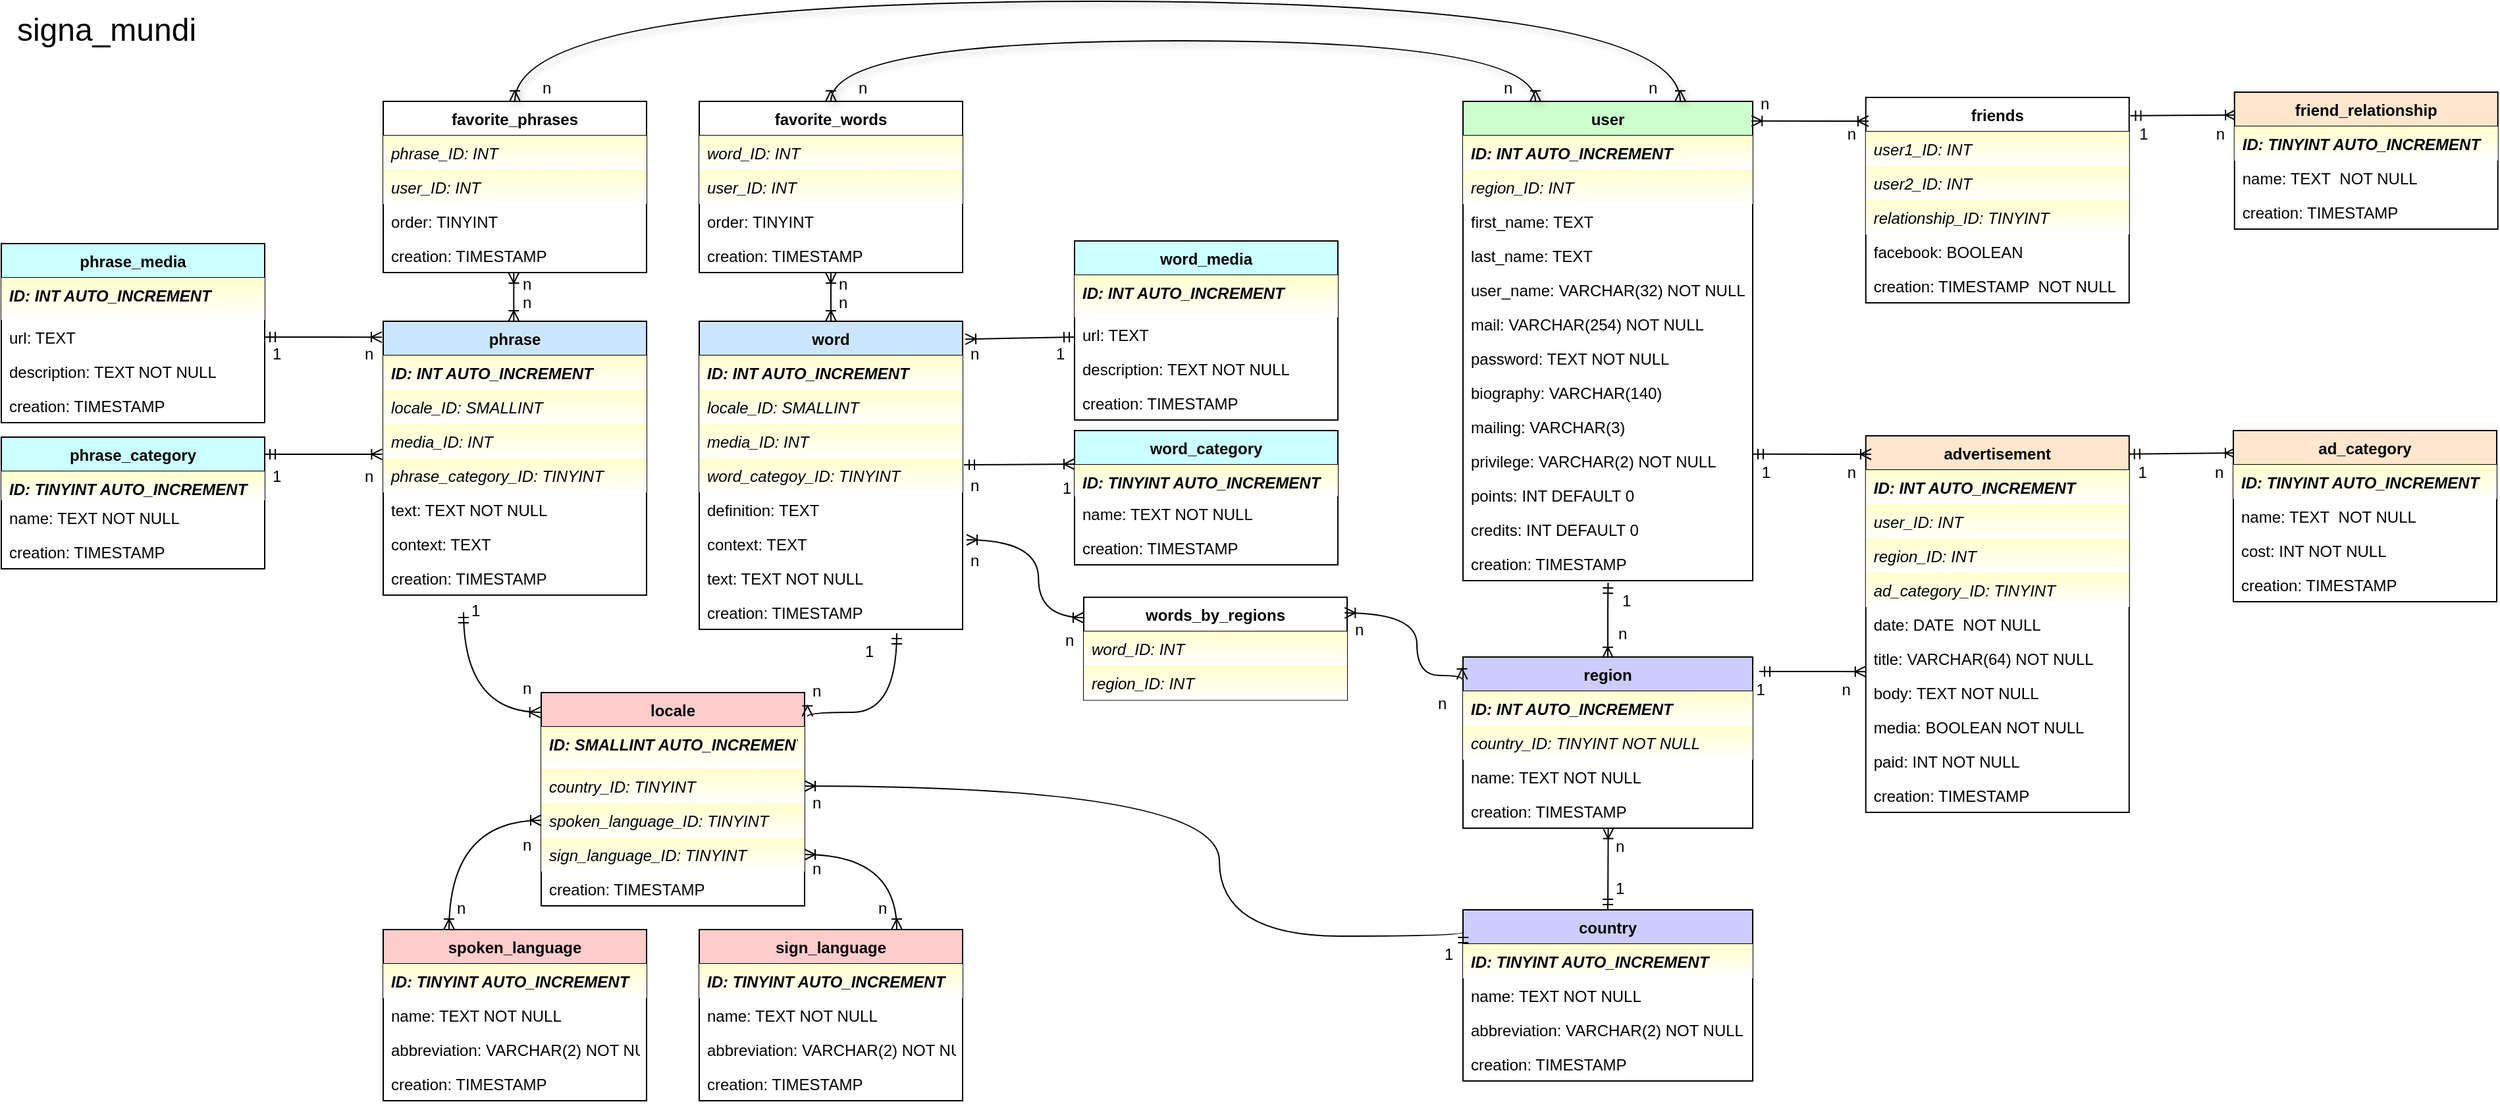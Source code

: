 <mxfile version="14.1.1" type="device"><diagram id="gXLKzGGJ4V8SC1f8VZ5D" name="Page-1"><mxGraphModel dx="2119" dy="438" grid="1" gridSize="10" guides="1" tooltips="1" connect="1" arrows="1" fold="1" page="1" pageScale="1" pageWidth="1169" pageHeight="827" math="0" shadow="0"><root><mxCell id="0"/><mxCell id="1" parent="0"/><mxCell id="mh-Mhiz4AeETiq0WDUNY-100" value="favorite_words" style="swimlane;fontStyle=1;childLayout=stackLayout;horizontal=1;startSize=26;fillColor=none;horizontalStack=0;resizeParent=1;resizeParentMax=0;resizeLast=0;collapsible=1;marginBottom=0;" parent="1" vertex="1"><mxGeometry x="315" y="76.0" width="200" height="130" as="geometry"/></mxCell><mxCell id="mh-Mhiz4AeETiq0WDUNY-101" value="word_ID: INT " style="text;align=left;verticalAlign=top;spacingLeft=4;spacingRight=4;overflow=hidden;rotatable=0;points=[[0,0.5],[1,0.5]];portConstraint=eastwest;fontStyle=2;labelBackgroundColor=none;fillColor=#FFFFCC;gradientColor=#FFFFFF;" parent="mh-Mhiz4AeETiq0WDUNY-100" vertex="1"><mxGeometry y="26" width="200" height="26" as="geometry"/></mxCell><mxCell id="mh-Mhiz4AeETiq0WDUNY-102" value="user_ID: INT " style="text;align=left;verticalAlign=top;spacingLeft=4;spacingRight=4;overflow=hidden;rotatable=0;points=[[0,0.5],[1,0.5]];portConstraint=eastwest;fontStyle=2;labelBackgroundColor=none;fillColor=#FFFFCC;gradientColor=#ffffff;" parent="mh-Mhiz4AeETiq0WDUNY-100" vertex="1"><mxGeometry y="52" width="200" height="26" as="geometry"/></mxCell><mxCell id="mh-Mhiz4AeETiq0WDUNY-127" value="order: TINYINT " style="text;align=left;verticalAlign=top;spacingLeft=4;spacingRight=4;overflow=hidden;rotatable=0;points=[[0,0.5],[1,0.5]];portConstraint=eastwest;fontStyle=0;labelBackgroundColor=none;gradientColor=#ffffff;" parent="mh-Mhiz4AeETiq0WDUNY-100" vertex="1"><mxGeometry y="78" width="200" height="26" as="geometry"/></mxCell><mxCell id="TPJ0JNBaguag3qKmbPPs-32" value="creation: TIMESTAMP " style="text;align=left;verticalAlign=top;spacingLeft=4;spacingRight=4;overflow=hidden;rotatable=0;points=[[0,0.5],[1,0.5]];portConstraint=eastwest;fontStyle=0;labelBackgroundColor=none;gradientColor=#ffffff;" vertex="1" parent="mh-Mhiz4AeETiq0WDUNY-100"><mxGeometry y="104" width="200" height="26" as="geometry"/></mxCell><mxCell id="Etp3vushSF3ou1atWJXE-1" value="word_category" style="swimlane;fontStyle=1;childLayout=stackLayout;horizontal=1;startSize=26;horizontalStack=0;resizeParent=1;resizeParentMax=0;resizeLast=0;collapsible=1;marginBottom=0;fillColor=#CCFFFF;" parent="1" vertex="1"><mxGeometry x="600" y="326" width="200" height="102" as="geometry"/></mxCell><mxCell id="Etp3vushSF3ou1atWJXE-2" value="ID: TINYINT AUTO_INCREMENT" style="text;align=left;verticalAlign=top;spacingLeft=4;spacingRight=4;overflow=hidden;rotatable=0;points=[[0,0.5],[1,0.5]];portConstraint=eastwest;fontStyle=3;labelBackgroundColor=none;fillColor=#FFFFCC;gradientColor=#FFFFFF;" parent="Etp3vushSF3ou1atWJXE-1" vertex="1"><mxGeometry y="26" width="200" height="24" as="geometry"/></mxCell><mxCell id="Etp3vushSF3ou1atWJXE-3" value="name: TEXT NOT NULL" style="text;strokeColor=none;fillColor=none;align=left;verticalAlign=top;spacingLeft=4;spacingRight=4;overflow=hidden;rotatable=0;points=[[0,0.5],[1,0.5]];portConstraint=eastwest;" parent="Etp3vushSF3ou1atWJXE-1" vertex="1"><mxGeometry y="50" width="200" height="26" as="geometry"/></mxCell><mxCell id="TPJ0JNBaguag3qKmbPPs-15" value="creation: TIMESTAMP " style="text;align=left;verticalAlign=top;spacingLeft=4;spacingRight=4;overflow=hidden;rotatable=0;points=[[0,0.5],[1,0.5]];portConstraint=eastwest;fontStyle=0;labelBackgroundColor=none;gradientColor=#ffffff;" vertex="1" parent="Etp3vushSF3ou1atWJXE-1"><mxGeometry y="76" width="200" height="26" as="geometry"/></mxCell><mxCell id="Etp3vushSF3ou1atWJXE-5" value="phrase_category" style="swimlane;fontStyle=1;childLayout=stackLayout;horizontal=1;startSize=26;horizontalStack=0;resizeParent=1;resizeParentMax=0;resizeLast=0;collapsible=1;marginBottom=0;fillColor=#CCFFFF;" parent="1" vertex="1"><mxGeometry x="-215" y="331" width="200" height="100" as="geometry"><mxRectangle x="600" y="80" width="120" height="26" as="alternateBounds"/></mxGeometry></mxCell><mxCell id="Etp3vushSF3ou1atWJXE-6" value="ID: TINYINT AUTO_INCREMENT" style="text;align=left;verticalAlign=top;spacingLeft=4;spacingRight=4;overflow=hidden;rotatable=0;points=[[0,0.5],[1,0.5]];portConstraint=eastwest;fontStyle=3;labelBackgroundColor=none;fillColor=#FFFFCC;gradientColor=#FFFFFF;" parent="Etp3vushSF3ou1atWJXE-5" vertex="1"><mxGeometry y="26" width="200" height="22" as="geometry"/></mxCell><mxCell id="Etp3vushSF3ou1atWJXE-7" value="name: TEXT NOT NULL" style="text;strokeColor=none;fillColor=none;align=left;verticalAlign=top;spacingLeft=4;spacingRight=4;overflow=hidden;rotatable=0;points=[[0,0.5],[1,0.5]];portConstraint=eastwest;fontStyle=0" parent="Etp3vushSF3ou1atWJXE-5" vertex="1"><mxGeometry y="48" width="200" height="26" as="geometry"/></mxCell><mxCell id="TPJ0JNBaguag3qKmbPPs-18" value="creation: TIMESTAMP " style="text;align=left;verticalAlign=top;spacingLeft=4;spacingRight=4;overflow=hidden;rotatable=0;points=[[0,0.5],[1,0.5]];portConstraint=eastwest;fontStyle=0;labelBackgroundColor=none;gradientColor=#ffffff;" vertex="1" parent="Etp3vushSF3ou1atWJXE-5"><mxGeometry y="74" width="200" height="26" as="geometry"/></mxCell><mxCell id="Etp3vushSF3ou1atWJXE-9" value="word" style="swimlane;fontStyle=1;childLayout=stackLayout;horizontal=1;startSize=26;horizontalStack=0;resizeParent=1;resizeParentMax=0;resizeLast=0;collapsible=1;marginBottom=0;fillColor=#CCE5FF;" parent="1" vertex="1"><mxGeometry x="315" y="243" width="200" height="234" as="geometry"/></mxCell><mxCell id="Etp3vushSF3ou1atWJXE-10" value="ID: INT AUTO_INCREMENT" style="text;align=left;verticalAlign=top;spacingLeft=4;spacingRight=4;overflow=hidden;rotatable=0;points=[[0,0.5],[1,0.5]];portConstraint=eastwest;fontStyle=3;labelBackgroundColor=none;fillColor=#FFFFCC;gradientColor=#FFFFFF;" parent="Etp3vushSF3ou1atWJXE-9" vertex="1"><mxGeometry y="26" width="200" height="26" as="geometry"/></mxCell><mxCell id="Etp3vushSF3ou1atWJXE-19" value="locale_ID: SMALLINT " style="text;align=left;verticalAlign=top;spacingLeft=4;spacingRight=4;overflow=hidden;rotatable=0;points=[[0,0.5],[1,0.5]];portConstraint=eastwest;fontStyle=2;labelBackgroundColor=none;fillColor=#FFFFCC;gradientColor=#ffffff;" parent="Etp3vushSF3ou1atWJXE-9" vertex="1"><mxGeometry y="52" width="200" height="26" as="geometry"/></mxCell><mxCell id="mh-Mhiz4AeETiq0WDUNY-70" value="media_ID: INT " style="text;align=left;verticalAlign=top;spacingLeft=4;spacingRight=4;overflow=hidden;rotatable=0;points=[[0,0.5],[1,0.5]];portConstraint=eastwest;fontStyle=2;labelBackgroundColor=none;fillColor=#FFFFCC;gradientColor=#ffffff;" parent="Etp3vushSF3ou1atWJXE-9" vertex="1"><mxGeometry y="78" width="200" height="26" as="geometry"/></mxCell><mxCell id="mh-Mhiz4AeETiq0WDUNY-20" value="word_categoy_ID: TINYINT " style="text;align=left;verticalAlign=top;spacingLeft=4;spacingRight=4;overflow=hidden;rotatable=0;points=[[0,0.5],[1,0.5]];portConstraint=eastwest;fontStyle=2;labelBackgroundColor=none;fillColor=#FFFFCC;gradientColor=#ffffff;" parent="Etp3vushSF3ou1atWJXE-9" vertex="1"><mxGeometry y="104" width="200" height="26" as="geometry"/></mxCell><mxCell id="Etp3vushSF3ou1atWJXE-17" value="definition: TEXT " style="text;strokeColor=none;fillColor=none;align=left;verticalAlign=top;spacingLeft=4;spacingRight=4;overflow=hidden;rotatable=0;points=[[0,0.5],[1,0.5]];portConstraint=eastwest;" parent="Etp3vushSF3ou1atWJXE-9" vertex="1"><mxGeometry y="130" width="200" height="26" as="geometry"/></mxCell><mxCell id="Etp3vushSF3ou1atWJXE-18" value="context: TEXT " style="text;strokeColor=none;fillColor=none;align=left;verticalAlign=top;spacingLeft=4;spacingRight=4;overflow=hidden;rotatable=0;points=[[0,0.5],[1,0.5]];portConstraint=eastwest;" parent="Etp3vushSF3ou1atWJXE-9" vertex="1"><mxGeometry y="156" width="200" height="26" as="geometry"/></mxCell><mxCell id="Etp3vushSF3ou1atWJXE-11" value="text: TEXT NOT NULL" style="text;strokeColor=none;fillColor=none;align=left;verticalAlign=top;spacingLeft=4;spacingRight=4;overflow=hidden;rotatable=0;points=[[0,0.5],[1,0.5]];portConstraint=eastwest;gradientColor=#FFFFFF;" parent="Etp3vushSF3ou1atWJXE-9" vertex="1"><mxGeometry y="182" width="200" height="26" as="geometry"/></mxCell><mxCell id="TPJ0JNBaguag3qKmbPPs-22" value="creation: TIMESTAMP " style="text;align=left;verticalAlign=top;spacingLeft=4;spacingRight=4;overflow=hidden;rotatable=0;points=[[0,0.5],[1,0.5]];portConstraint=eastwest;fontStyle=0;labelBackgroundColor=none;gradientColor=#ffffff;" vertex="1" parent="Etp3vushSF3ou1atWJXE-9"><mxGeometry y="208" width="200" height="26" as="geometry"/></mxCell><mxCell id="Etp3vushSF3ou1atWJXE-20" value="phrase" style="swimlane;fontStyle=1;childLayout=stackLayout;horizontal=1;startSize=26;horizontalStack=0;resizeParent=1;resizeParentMax=0;resizeLast=0;collapsible=1;marginBottom=0;fillColor=#CCE5FF;" parent="1" vertex="1"><mxGeometry x="75" y="243" width="200" height="208" as="geometry"/></mxCell><mxCell id="Etp3vushSF3ou1atWJXE-21" value="ID: INT AUTO_INCREMENT" style="text;align=left;verticalAlign=top;spacingLeft=4;spacingRight=4;overflow=hidden;rotatable=0;points=[[0,0.5],[1,0.5]];portConstraint=eastwest;fontStyle=3;labelBackgroundColor=none;fillColor=#FFFFCC;gradientColor=#FFFFFF;" parent="Etp3vushSF3ou1atWJXE-20" vertex="1"><mxGeometry y="26" width="200" height="26" as="geometry"/></mxCell><mxCell id="mh-Mhiz4AeETiq0WDUNY-22" value="locale_ID: SMALLINT " style="text;align=left;verticalAlign=top;spacingLeft=4;spacingRight=4;overflow=hidden;rotatable=0;points=[[0,0.5],[1,0.5]];portConstraint=eastwest;fontStyle=2;labelBackgroundColor=none;fillColor=#FFFFCC;gradientColor=#ffffff;" parent="Etp3vushSF3ou1atWJXE-20" vertex="1"><mxGeometry y="52" width="200" height="26" as="geometry"/></mxCell><mxCell id="mh-Mhiz4AeETiq0WDUNY-71" value="media_ID: INT " style="text;align=left;verticalAlign=top;spacingLeft=4;spacingRight=4;overflow=hidden;rotatable=0;points=[[0,0.5],[1,0.5]];portConstraint=eastwest;fontStyle=2;labelBackgroundColor=none;fillColor=#FFFFCC;gradientColor=#ffffff;" parent="Etp3vushSF3ou1atWJXE-20" vertex="1"><mxGeometry y="78" width="200" height="26" as="geometry"/></mxCell><mxCell id="Etp3vushSF3ou1atWJXE-26" value="phrase_category_ID: TINYINT " style="text;align=left;verticalAlign=top;spacingLeft=4;spacingRight=4;overflow=hidden;rotatable=0;points=[[0,0.5],[1,0.5]];portConstraint=eastwest;fontStyle=2;labelBackgroundColor=none;fillColor=#FFFFCC;gradientColor=#FFFFFF;" parent="Etp3vushSF3ou1atWJXE-20" vertex="1"><mxGeometry y="104" width="200" height="26" as="geometry"/></mxCell><mxCell id="Etp3vushSF3ou1atWJXE-22" value="text: TEXT NOT NULL" style="text;strokeColor=none;fillColor=none;align=left;verticalAlign=top;spacingLeft=4;spacingRight=4;overflow=hidden;rotatable=0;points=[[0,0.5],[1,0.5]];portConstraint=eastwest;" parent="Etp3vushSF3ou1atWJXE-20" vertex="1"><mxGeometry y="130" width="200" height="26" as="geometry"/></mxCell><mxCell id="Etp3vushSF3ou1atWJXE-25" value="context: TEXT " style="text;strokeColor=none;fillColor=none;align=left;verticalAlign=top;spacingLeft=4;spacingRight=4;overflow=hidden;rotatable=0;points=[[0,0.5],[1,0.5]];portConstraint=eastwest;" parent="Etp3vushSF3ou1atWJXE-20" vertex="1"><mxGeometry y="156" width="200" height="26" as="geometry"/></mxCell><mxCell id="TPJ0JNBaguag3qKmbPPs-19" value="creation: TIMESTAMP " style="text;align=left;verticalAlign=top;spacingLeft=4;spacingRight=4;overflow=hidden;rotatable=0;points=[[0,0.5],[1,0.5]];portConstraint=eastwest;fontStyle=0;labelBackgroundColor=none;gradientColor=#ffffff;" vertex="1" parent="Etp3vushSF3ou1atWJXE-20"><mxGeometry y="182" width="200" height="26" as="geometry"/></mxCell><mxCell id="Etp3vushSF3ou1atWJXE-37" value="words_by_regions" style="swimlane;fontStyle=1;childLayout=stackLayout;horizontal=1;startSize=26;fillColor=none;horizontalStack=0;resizeParent=1;resizeParentMax=0;resizeLast=0;collapsible=1;marginBottom=0;" parent="1" vertex="1"><mxGeometry x="607" y="452.66" width="200" height="78" as="geometry"/></mxCell><mxCell id="Etp3vushSF3ou1atWJXE-38" value="word_ID: INT " style="text;align=left;verticalAlign=top;spacingLeft=4;spacingRight=4;overflow=hidden;rotatable=0;points=[[0,0.5],[1,0.5]];portConstraint=eastwest;fontStyle=2;labelBackgroundColor=none;fillColor=#FFFFCC;gradientColor=#FFFFFF;" parent="Etp3vushSF3ou1atWJXE-37" vertex="1"><mxGeometry y="26" width="200" height="26" as="geometry"/></mxCell><mxCell id="Etp3vushSF3ou1atWJXE-39" value="region_ID: INT " style="text;align=left;verticalAlign=top;spacingLeft=4;spacingRight=4;overflow=hidden;rotatable=0;points=[[0,0.5],[1,0.5]];portConstraint=eastwest;fontStyle=2;labelBackgroundColor=none;fillColor=#FFFFCC;gradientColor=#ffffff;" parent="Etp3vushSF3ou1atWJXE-37" vertex="1"><mxGeometry y="52" width="200" height="26" as="geometry"/></mxCell><mxCell id="Etp3vushSF3ou1atWJXE-47" value="country" style="swimlane;fontStyle=1;childLayout=stackLayout;horizontal=1;startSize=26;horizontalStack=0;resizeParent=1;resizeParentMax=0;resizeLast=0;collapsible=1;marginBottom=0;fillColor=#CCCCFF;" parent="1" vertex="1"><mxGeometry x="895" y="690" width="220" height="130" as="geometry"/></mxCell><mxCell id="Etp3vushSF3ou1atWJXE-48" value="ID: TINYINT AUTO_INCREMENT" style="text;align=left;verticalAlign=top;spacingLeft=4;spacingRight=4;overflow=hidden;rotatable=0;points=[[0,0.5],[1,0.5]];portConstraint=eastwest;fontStyle=3;labelBackgroundColor=none;fillColor=#FFFFCC;gradientColor=#FFFFFF;" parent="Etp3vushSF3ou1atWJXE-47" vertex="1"><mxGeometry y="26" width="220" height="26" as="geometry"/></mxCell><mxCell id="Etp3vushSF3ou1atWJXE-49" value="name: TEXT NOT NULL" style="text;strokeColor=none;fillColor=none;align=left;verticalAlign=top;spacingLeft=4;spacingRight=4;overflow=hidden;rotatable=0;points=[[0,0.5],[1,0.5]];portConstraint=eastwest;" parent="Etp3vushSF3ou1atWJXE-47" vertex="1"><mxGeometry y="52" width="220" height="26" as="geometry"/></mxCell><mxCell id="Etp3vushSF3ou1atWJXE-50" value="abbreviation: VARCHAR(2) NOT NULL" style="text;strokeColor=none;fillColor=none;align=left;verticalAlign=top;spacingLeft=4;spacingRight=4;overflow=hidden;rotatable=0;points=[[0,0.5],[1,0.5]];portConstraint=eastwest;" parent="Etp3vushSF3ou1atWJXE-47" vertex="1"><mxGeometry y="78" width="220" height="26" as="geometry"/></mxCell><mxCell id="TPJ0JNBaguag3qKmbPPs-10" value="creation: TIMESTAMP" style="text;strokeColor=none;fillColor=none;align=left;verticalAlign=top;spacingLeft=4;spacingRight=4;overflow=hidden;rotatable=0;points=[[0,0.5],[1,0.5]];portConstraint=eastwest;" vertex="1" parent="Etp3vushSF3ou1atWJXE-47"><mxGeometry y="104" width="220" height="26" as="geometry"/></mxCell><mxCell id="Etp3vushSF3ou1atWJXE-51" value="region" style="swimlane;fontStyle=1;childLayout=stackLayout;horizontal=1;startSize=26;horizontalStack=0;resizeParent=1;resizeParentMax=0;resizeLast=0;collapsible=1;marginBottom=0;fillColor=#CCCCFF;" parent="1" vertex="1"><mxGeometry x="895" y="498" width="220" height="130" as="geometry"/></mxCell><mxCell id="Etp3vushSF3ou1atWJXE-52" value="ID: INT AUTO_INCREMENT" style="text;align=left;verticalAlign=top;spacingLeft=4;spacingRight=4;overflow=hidden;rotatable=0;points=[[0,0.5],[1,0.5]];portConstraint=eastwest;fontStyle=3;labelBackgroundColor=none;fillColor=#FFFFCC;gradientColor=#FFFFFF;" parent="Etp3vushSF3ou1atWJXE-51" vertex="1"><mxGeometry y="26" width="220" height="26" as="geometry"/></mxCell><mxCell id="Etp3vushSF3ou1atWJXE-54" value="country_ID: TINYINT NOT NULL" style="text;align=left;verticalAlign=top;spacingLeft=4;spacingRight=4;overflow=hidden;rotatable=0;points=[[0,0.5],[1,0.5]];portConstraint=eastwest;gradientColor=#ffffff;fillColor=#FFFFCC;fontStyle=2" parent="Etp3vushSF3ou1atWJXE-51" vertex="1"><mxGeometry y="52" width="220" height="26" as="geometry"/></mxCell><mxCell id="Etp3vushSF3ou1atWJXE-53" value="name: TEXT NOT NULL" style="text;strokeColor=none;fillColor=none;align=left;verticalAlign=top;spacingLeft=4;spacingRight=4;overflow=hidden;rotatable=0;points=[[0,0.5],[1,0.5]];portConstraint=eastwest;" parent="Etp3vushSF3ou1atWJXE-51" vertex="1"><mxGeometry y="78" width="220" height="26" as="geometry"/></mxCell><mxCell id="TPJ0JNBaguag3qKmbPPs-26" value="creation: TIMESTAMP " style="text;align=left;verticalAlign=top;spacingLeft=4;spacingRight=4;overflow=hidden;rotatable=0;points=[[0,0.5],[1,0.5]];portConstraint=eastwest;fontStyle=0;labelBackgroundColor=none;gradientColor=#ffffff;" vertex="1" parent="Etp3vushSF3ou1atWJXE-51"><mxGeometry y="104" width="220" height="26" as="geometry"/></mxCell><mxCell id="Etp3vushSF3ou1atWJXE-55" value="locale" style="swimlane;fontStyle=1;childLayout=stackLayout;horizontal=1;startSize=26;horizontalStack=0;resizeParent=1;resizeParentMax=0;resizeLast=0;collapsible=1;marginBottom=0;fillColor=#FFCCCC;" parent="1" vertex="1"><mxGeometry x="195" y="525" width="200" height="162" as="geometry"/></mxCell><mxCell id="Etp3vushSF3ou1atWJXE-56" value="ID: SMALLINT AUTO_INCREMENT" style="text;align=left;verticalAlign=top;spacingLeft=4;spacingRight=4;overflow=hidden;rotatable=0;points=[[0,0.5],[1,0.5]];portConstraint=eastwest;fontStyle=3;labelBackgroundColor=none;fillColor=#FFFFCC;gradientColor=#FFFFFF;" parent="Etp3vushSF3ou1atWJXE-55" vertex="1"><mxGeometry y="26" width="200" height="32" as="geometry"/></mxCell><mxCell id="mh-Mhiz4AeETiq0WDUNY-78" value="country_ID: TINYINT" style="text;align=left;verticalAlign=top;spacingLeft=4;spacingRight=4;overflow=hidden;rotatable=0;points=[[0,0.5],[1,0.5]];portConstraint=eastwest;fontStyle=2;labelBackgroundColor=none;fillColor=#FFFFCC;gradientColor=#FFFFFF;" parent="Etp3vushSF3ou1atWJXE-55" vertex="1"><mxGeometry y="58" width="200" height="26" as="geometry"/></mxCell><mxCell id="mh-Mhiz4AeETiq0WDUNY-9" value="spoken_language_ID: TINYINT" style="text;align=left;verticalAlign=top;spacingLeft=4;spacingRight=4;overflow=hidden;rotatable=0;points=[[0,0.5],[1,0.5]];portConstraint=eastwest;fontStyle=2;labelBackgroundColor=none;fillColor=#FFFFCC;gradientColor=#FFFFFF;" parent="Etp3vushSF3ou1atWJXE-55" vertex="1"><mxGeometry y="84" width="200" height="26" as="geometry"/></mxCell><mxCell id="mh-Mhiz4AeETiq0WDUNY-10" value="sign_language_ID: TINYINT" style="text;align=left;verticalAlign=top;spacingLeft=4;spacingRight=4;overflow=hidden;rotatable=0;points=[[0,0.5],[1,0.5]];portConstraint=eastwest;fontStyle=2;labelBackgroundColor=none;fillColor=#FFFFCC;gradientColor=#FFFFFF;" parent="Etp3vushSF3ou1atWJXE-55" vertex="1"><mxGeometry y="110" width="200" height="26" as="geometry"/></mxCell><mxCell id="TPJ0JNBaguag3qKmbPPs-25" value="creation: TIMESTAMP " style="text;align=left;verticalAlign=top;spacingLeft=4;spacingRight=4;overflow=hidden;rotatable=0;points=[[0,0.5],[1,0.5]];portConstraint=eastwest;fontStyle=0;labelBackgroundColor=none;gradientColor=#ffffff;" vertex="1" parent="Etp3vushSF3ou1atWJXE-55"><mxGeometry y="136" width="200" height="26" as="geometry"/></mxCell><mxCell id="Etp3vushSF3ou1atWJXE-59" value="sign_language" style="swimlane;fontStyle=1;childLayout=stackLayout;horizontal=1;startSize=26;horizontalStack=0;resizeParent=1;resizeParentMax=0;resizeLast=0;collapsible=1;marginBottom=0;fillColor=#FFCCCC;" parent="1" vertex="1"><mxGeometry x="315" y="705" width="200" height="130" as="geometry"/></mxCell><mxCell id="Etp3vushSF3ou1atWJXE-60" value="ID: TINYINT AUTO_INCREMENT" style="text;align=left;verticalAlign=top;spacingLeft=4;spacingRight=4;overflow=hidden;rotatable=0;points=[[0,0.5],[1,0.5]];portConstraint=eastwest;fontStyle=3;labelBackgroundColor=none;fillColor=#FFFFCC;gradientColor=#FFFFFF;" parent="Etp3vushSF3ou1atWJXE-59" vertex="1"><mxGeometry y="26" width="200" height="26" as="geometry"/></mxCell><mxCell id="Etp3vushSF3ou1atWJXE-61" value="name: TEXT NOT NULL" style="text;strokeColor=none;fillColor=none;align=left;verticalAlign=top;spacingLeft=4;spacingRight=4;overflow=hidden;rotatable=0;points=[[0,0.5],[1,0.5]];portConstraint=eastwest;" parent="Etp3vushSF3ou1atWJXE-59" vertex="1"><mxGeometry y="52" width="200" height="26" as="geometry"/></mxCell><mxCell id="Etp3vushSF3ou1atWJXE-62" value="abbreviation: VARCHAR(2) NOT NULL" style="text;strokeColor=none;fillColor=none;align=left;verticalAlign=top;spacingLeft=4;spacingRight=4;overflow=hidden;rotatable=0;points=[[0,0.5],[1,0.5]];portConstraint=eastwest;" parent="Etp3vushSF3ou1atWJXE-59" vertex="1"><mxGeometry y="78" width="200" height="26" as="geometry"/></mxCell><mxCell id="TPJ0JNBaguag3qKmbPPs-24" value="creation: TIMESTAMP " style="text;align=left;verticalAlign=top;spacingLeft=4;spacingRight=4;overflow=hidden;rotatable=0;points=[[0,0.5],[1,0.5]];portConstraint=eastwest;fontStyle=0;labelBackgroundColor=none;gradientColor=#ffffff;" vertex="1" parent="Etp3vushSF3ou1atWJXE-59"><mxGeometry y="104" width="200" height="26" as="geometry"/></mxCell><mxCell id="Etp3vushSF3ou1atWJXE-71" value="1" style="text;strokeColor=none;fillColor=none;spacingLeft=4;spacingRight=4;overflow=hidden;rotatable=0;points=[[0,0.5],[1,0.5]];portConstraint=eastwest;fontSize=12;labelBackgroundColor=none;" parent="1" vertex="1"><mxGeometry x="585" y="356" width="20" height="30" as="geometry"/></mxCell><mxCell id="Etp3vushSF3ou1atWJXE-72" value="n" style="text;strokeColor=none;fillColor=none;spacingLeft=4;spacingRight=4;overflow=hidden;rotatable=0;points=[[0,0.5],[1,0.5]];portConstraint=eastwest;fontSize=12;labelBackgroundColor=none;" parent="1" vertex="1"><mxGeometry x="515" y="354" width="20" height="28" as="geometry"/></mxCell><mxCell id="Etp3vushSF3ou1atWJXE-73" value="" style="fontSize=12;html=1;endArrow=ERoneToMany;startArrow=ERmandOne;entryX=-0.004;entryY=0.066;entryDx=0;entryDy=0;entryPerimeter=0;" parent="1" edge="1"><mxGeometry x="-791" y="297" width="100" height="100" as="geometry"><mxPoint x="-15" y="344" as="sourcePoint"/><mxPoint x="74.2" y="344.012" as="targetPoint"/></mxGeometry></mxCell><mxCell id="Etp3vushSF3ou1atWJXE-74" value="1" style="text;strokeColor=none;fillColor=none;spacingLeft=4;spacingRight=4;overflow=hidden;rotatable=0;points=[[0,0.5],[1,0.5]];portConstraint=eastwest;fontSize=12;labelBackgroundColor=none;" parent="1" vertex="1"><mxGeometry x="-15" y="347" width="20" height="28" as="geometry"/></mxCell><mxCell id="Etp3vushSF3ou1atWJXE-75" value="n" style="text;strokeColor=none;fillColor=none;spacingLeft=4;spacingRight=4;overflow=hidden;rotatable=0;points=[[0,0.5],[1,0.5]];portConstraint=eastwest;fontSize=12;labelBackgroundColor=none;" parent="1" vertex="1"><mxGeometry x="55" y="347" width="20" height="30" as="geometry"/></mxCell><mxCell id="Etp3vushSF3ou1atWJXE-76" value="" style="fontSize=12;html=1;endArrow=ERoneToMany;startArrow=ERmandOne;exitX=0.5;exitY=0;exitDx=0;exitDy=0;entryX=0.015;entryY=-0.005;entryDx=0;entryDy=0;entryPerimeter=0;" parent="1" source="Etp3vushSF3ou1atWJXE-47" target="Etp3vushSF3ou1atWJXE-78" edge="1"><mxGeometry x="619" y="-37" width="100" height="100" as="geometry"><mxPoint x="1125" y="599" as="sourcePoint"/><mxPoint x="1065" y="643" as="targetPoint"/></mxGeometry></mxCell><mxCell id="Etp3vushSF3ou1atWJXE-77" value="1" style="text;strokeColor=none;fillColor=none;spacingLeft=4;spacingRight=4;overflow=hidden;rotatable=0;points=[[0,0.5],[1,0.5]];portConstraint=eastwest;fontSize=12;labelBackgroundColor=none;" parent="1" vertex="1"><mxGeometry x="1005" y="660" width="20" height="30" as="geometry"/></mxCell><mxCell id="Etp3vushSF3ou1atWJXE-78" value="n" style="text;strokeColor=none;fillColor=none;spacingLeft=4;spacingRight=4;overflow=hidden;rotatable=0;points=[[0,0.5],[1,0.5]];portConstraint=eastwest;fontSize=12;labelBackgroundColor=none;" parent="1" vertex="1"><mxGeometry x="1005.0" y="628" width="20" height="28" as="geometry"/></mxCell><mxCell id="Etp3vushSF3ou1atWJXE-110" value="signa_mundi" style="text;strokeColor=none;spacingLeft=4;spacingRight=4;overflow=hidden;rotatable=0;points=[[0,0.5],[1,0.5]];portConstraint=eastwest;fontSize=24;labelBackgroundColor=none;align=center;verticalAlign=top;" parent="1" vertex="1"><mxGeometry x="-215" width="160" height="40" as="geometry"/></mxCell><mxCell id="Etp3vushSF3ou1atWJXE-113" value="user" style="swimlane;fontStyle=1;childLayout=stackLayout;horizontal=1;startSize=26;horizontalStack=0;resizeParent=1;resizeParentMax=0;resizeLast=0;collapsible=1;marginBottom=0;fillColor=#CCFFCC;" parent="1" vertex="1"><mxGeometry x="895" y="76.0" width="220" height="364" as="geometry"/></mxCell><mxCell id="Etp3vushSF3ou1atWJXE-114" value="ID: INT AUTO_INCREMENT" style="text;align=left;verticalAlign=top;spacingLeft=4;spacingRight=4;overflow=hidden;rotatable=0;points=[[0,0.5],[1,0.5]];portConstraint=eastwest;fontStyle=3;labelBackgroundColor=none;fillColor=#FFFFCC;gradientColor=#FFFFFF;" parent="Etp3vushSF3ou1atWJXE-113" vertex="1"><mxGeometry y="26" width="220" height="26" as="geometry"/></mxCell><mxCell id="Etp3vushSF3ou1atWJXE-115" value="region_ID: INT " style="text;align=left;verticalAlign=top;spacingLeft=4;spacingRight=4;overflow=hidden;rotatable=0;points=[[0,0.5],[1,0.5]];portConstraint=eastwest;fontStyle=2;labelBackgroundColor=none;fillColor=#FFFFCC;gradientColor=#ffffff;" parent="Etp3vushSF3ou1atWJXE-113" vertex="1"><mxGeometry y="52" width="220" height="26" as="geometry"/></mxCell><mxCell id="Etp3vushSF3ou1atWJXE-116" value="first_name: TEXT" style="text;strokeColor=none;fillColor=none;align=left;verticalAlign=top;spacingLeft=4;spacingRight=4;overflow=hidden;rotatable=0;points=[[0,0.5],[1,0.5]];portConstraint=eastwest;gradientColor=#FFFFFF;" parent="Etp3vushSF3ou1atWJXE-113" vertex="1"><mxGeometry y="78" width="220" height="26" as="geometry"/></mxCell><mxCell id="Etp3vushSF3ou1atWJXE-117" value="last_name: TEXT " style="text;strokeColor=none;fillColor=none;align=left;verticalAlign=top;spacingLeft=4;spacingRight=4;overflow=hidden;rotatable=0;points=[[0,0.5],[1,0.5]];portConstraint=eastwest;" parent="Etp3vushSF3ou1atWJXE-113" vertex="1"><mxGeometry y="104" width="220" height="26" as="geometry"/></mxCell><mxCell id="Etp3vushSF3ou1atWJXE-119" value="user_name: VARCHAR(32) NOT NULL " style="text;strokeColor=none;fillColor=none;align=left;verticalAlign=top;spacingLeft=4;spacingRight=4;overflow=hidden;rotatable=0;points=[[0,0.5],[1,0.5]];portConstraint=eastwest;" parent="Etp3vushSF3ou1atWJXE-113" vertex="1"><mxGeometry y="130" width="220" height="26" as="geometry"/></mxCell><mxCell id="Etp3vushSF3ou1atWJXE-118" value="mail: VARCHAR(254) NOT NULL" style="text;strokeColor=none;fillColor=none;align=left;verticalAlign=top;spacingLeft=4;spacingRight=4;overflow=hidden;rotatable=0;points=[[0,0.5],[1,0.5]];portConstraint=eastwest;" parent="Etp3vushSF3ou1atWJXE-113" vertex="1"><mxGeometry y="156" width="220" height="26" as="geometry"/></mxCell><mxCell id="Etp3vushSF3ou1atWJXE-125" value="password: TEXT NOT NULL" style="text;strokeColor=none;fillColor=none;align=left;verticalAlign=top;spacingLeft=4;spacingRight=4;overflow=hidden;rotatable=0;points=[[0,0.5],[1,0.5]];portConstraint=eastwest;" parent="Etp3vushSF3ou1atWJXE-113" vertex="1"><mxGeometry y="182" width="220" height="26" as="geometry"/></mxCell><mxCell id="Etp3vushSF3ou1atWJXE-126" value="biography: VARCHAR(140) " style="text;strokeColor=none;fillColor=none;align=left;verticalAlign=top;spacingLeft=4;spacingRight=4;overflow=hidden;rotatable=0;points=[[0,0.5],[1,0.5]];portConstraint=eastwest;" parent="Etp3vushSF3ou1atWJXE-113" vertex="1"><mxGeometry y="208" width="220" height="26" as="geometry"/></mxCell><mxCell id="mh-Mhiz4AeETiq0WDUNY-1" value="mailing: VARCHAR(3) " style="text;strokeColor=none;fillColor=none;align=left;verticalAlign=top;spacingLeft=4;spacingRight=4;overflow=hidden;rotatable=0;points=[[0,0.5],[1,0.5]];portConstraint=eastwest;" parent="Etp3vushSF3ou1atWJXE-113" vertex="1"><mxGeometry y="234" width="220" height="26" as="geometry"/></mxCell><mxCell id="mh-Mhiz4AeETiq0WDUNY-3" value="privilege: VARCHAR(2) NOT NULL " style="text;strokeColor=none;fillColor=none;align=left;verticalAlign=top;spacingLeft=4;spacingRight=4;overflow=hidden;rotatable=0;points=[[0,0.5],[1,0.5]];portConstraint=eastwest;" parent="Etp3vushSF3ou1atWJXE-113" vertex="1"><mxGeometry y="260" width="220" height="26" as="geometry"/></mxCell><mxCell id="mh-Mhiz4AeETiq0WDUNY-163" value="points: INT DEFAULT 0 " style="text;strokeColor=none;fillColor=none;align=left;verticalAlign=top;spacingLeft=4;spacingRight=4;overflow=hidden;rotatable=0;points=[[0,0.5],[1,0.5]];portConstraint=eastwest;" parent="Etp3vushSF3ou1atWJXE-113" vertex="1"><mxGeometry y="286" width="220" height="26" as="geometry"/></mxCell><mxCell id="TPJ0JNBaguag3qKmbPPs-12" value="credits: INT DEFAULT 0 " style="text;strokeColor=none;fillColor=none;align=left;verticalAlign=top;spacingLeft=4;spacingRight=4;overflow=hidden;rotatable=0;points=[[0,0.5],[1,0.5]];portConstraint=eastwest;" vertex="1" parent="Etp3vushSF3ou1atWJXE-113"><mxGeometry y="312" width="220" height="26" as="geometry"/></mxCell><mxCell id="TPJ0JNBaguag3qKmbPPs-1" value="creation: TIMESTAMP" style="text;strokeColor=none;fillColor=none;align=left;verticalAlign=top;spacingLeft=4;spacingRight=4;overflow=hidden;rotatable=0;points=[[0,0.5],[1,0.5]];portConstraint=eastwest;" vertex="1" parent="Etp3vushSF3ou1atWJXE-113"><mxGeometry y="338" width="220" height="26" as="geometry"/></mxCell><mxCell id="Etp3vushSF3ou1atWJXE-120" value="" style="fontSize=12;html=1;endArrow=ERoneToMany;startArrow=ERmandOne;entryX=0.5;entryY=0;entryDx=0;entryDy=0;exitX=0.501;exitY=1.06;exitDx=0;exitDy=0;exitPerimeter=0;" parent="1" edge="1" source="TPJ0JNBaguag3qKmbPPs-1"><mxGeometry x="905" y="336.66" width="100" height="100" as="geometry"><mxPoint x="1005.2" y="413.996" as="sourcePoint"/><mxPoint x="1005.0" y="498.66" as="targetPoint"/><Array as="points"><mxPoint x="1005" y="456.66"/></Array></mxGeometry></mxCell><mxCell id="Etp3vushSF3ou1atWJXE-121" value="1" style="text;strokeColor=none;fillColor=none;spacingLeft=4;spacingRight=4;overflow=hidden;rotatable=0;points=[[0,0.5],[1,0.5]];portConstraint=eastwest;fontSize=12;labelBackgroundColor=none;" parent="1" vertex="1"><mxGeometry x="1010" y="441.66" width="20" height="30" as="geometry"/></mxCell><mxCell id="Etp3vushSF3ou1atWJXE-122" value="n" style="text;strokeColor=none;fillColor=none;spacingLeft=4;spacingRight=4;overflow=hidden;rotatable=0;points=[[0,0.5],[1,0.5]];portConstraint=eastwest;fontSize=12;labelBackgroundColor=none;" parent="1" vertex="1"><mxGeometry x="1007.0" y="466.66" width="20" height="28" as="geometry"/></mxCell><mxCell id="mh-Mhiz4AeETiq0WDUNY-5" value="spoken_language" style="swimlane;fontStyle=1;childLayout=stackLayout;horizontal=1;startSize=26;horizontalStack=0;resizeParent=1;resizeParentMax=0;resizeLast=0;collapsible=1;marginBottom=0;fillColor=#FFCCCC;" parent="1" vertex="1"><mxGeometry x="75" y="705" width="200" height="130" as="geometry"/></mxCell><mxCell id="mh-Mhiz4AeETiq0WDUNY-6" value="ID: TINYINT AUTO_INCREMENT" style="text;align=left;verticalAlign=top;spacingLeft=4;spacingRight=4;overflow=hidden;rotatable=0;points=[[0,0.5],[1,0.5]];portConstraint=eastwest;fontStyle=3;labelBackgroundColor=none;fillColor=#FFFFCC;gradientColor=#FFFFFF;" parent="mh-Mhiz4AeETiq0WDUNY-5" vertex="1"><mxGeometry y="26" width="200" height="26" as="geometry"/></mxCell><mxCell id="mh-Mhiz4AeETiq0WDUNY-7" value="name: TEXT NOT NULL" style="text;strokeColor=none;fillColor=none;align=left;verticalAlign=top;spacingLeft=4;spacingRight=4;overflow=hidden;rotatable=0;points=[[0,0.5],[1,0.5]];portConstraint=eastwest;" parent="mh-Mhiz4AeETiq0WDUNY-5" vertex="1"><mxGeometry y="52" width="200" height="26" as="geometry"/></mxCell><mxCell id="mh-Mhiz4AeETiq0WDUNY-8" value="abbreviation: VARCHAR(2) NOT NULL" style="text;strokeColor=none;fillColor=none;align=left;verticalAlign=top;spacingLeft=4;spacingRight=4;overflow=hidden;rotatable=0;points=[[0,0.5],[1,0.5]];portConstraint=eastwest;" parent="mh-Mhiz4AeETiq0WDUNY-5" vertex="1"><mxGeometry y="78" width="200" height="26" as="geometry"/></mxCell><mxCell id="TPJ0JNBaguag3qKmbPPs-23" value="creation: TIMESTAMP " style="text;align=left;verticalAlign=top;spacingLeft=4;spacingRight=4;overflow=hidden;rotatable=0;points=[[0,0.5],[1,0.5]];portConstraint=eastwest;fontStyle=0;labelBackgroundColor=none;gradientColor=#ffffff;" vertex="1" parent="mh-Mhiz4AeETiq0WDUNY-5"><mxGeometry y="104" width="200" height="26" as="geometry"/></mxCell><mxCell id="mh-Mhiz4AeETiq0WDUNY-37" value="n" style="text;strokeColor=none;fillColor=none;spacingLeft=4;spacingRight=4;overflow=hidden;rotatable=0;points=[[0,0.5],[1,0.5]];portConstraint=eastwest;fontSize=12;labelBackgroundColor=none;" parent="1" vertex="1"><mxGeometry x="807" y="463.66" width="20" height="28" as="geometry"/></mxCell><mxCell id="mh-Mhiz4AeETiq0WDUNY-40" value="n" style="text;strokeColor=none;fillColor=none;spacingLeft=4;spacingRight=4;overflow=hidden;rotatable=0;points=[[0,0.5],[1,0.5]];portConstraint=eastwest;fontSize=12;labelBackgroundColor=none;" parent="1" vertex="1"><mxGeometry x="587" y="471.66" width="20" height="28" as="geometry"/></mxCell><mxCell id="mh-Mhiz4AeETiq0WDUNY-43" value="" style="edgeStyle=orthogonalEdgeStyle;fontSize=12;html=1;endArrow=ERoneToMany;startArrow=ERoneToMany;exitX=0.75;exitY=0;exitDx=0;exitDy=0;entryX=1;entryY=0.5;entryDx=0;entryDy=0;curved=1;" parent="1" source="Etp3vushSF3ou1atWJXE-59" target="mh-Mhiz4AeETiq0WDUNY-10" edge="1"><mxGeometry width="100" height="100" relative="1" as="geometry"><mxPoint x="505" y="641" as="sourcePoint"/><mxPoint x="605" y="541" as="targetPoint"/></mxGeometry></mxCell><mxCell id="mh-Mhiz4AeETiq0WDUNY-44" value="" style="edgeStyle=orthogonalEdgeStyle;fontSize=12;html=1;endArrow=ERoneToMany;startArrow=ERoneToMany;exitX=0.25;exitY=0;exitDx=0;exitDy=0;entryX=0;entryY=0.5;entryDx=0;entryDy=0;curved=1;" parent="1" source="mh-Mhiz4AeETiq0WDUNY-5" target="mh-Mhiz4AeETiq0WDUNY-9" edge="1"><mxGeometry width="100" height="100" relative="1" as="geometry"><mxPoint x="25" y="661" as="sourcePoint"/><mxPoint x="125" y="561" as="targetPoint"/></mxGeometry></mxCell><mxCell id="mh-Mhiz4AeETiq0WDUNY-45" value="" style="fontSize=12;html=1;endArrow=ERoneToMany;startArrow=ERmandOne;exitX=0.001;exitY=0.131;exitDx=0;exitDy=0;edgeStyle=orthogonalEdgeStyle;curved=1;entryX=1;entryY=0.5;entryDx=0;entryDy=0;exitPerimeter=0;" parent="1" source="Etp3vushSF3ou1atWJXE-47" target="mh-Mhiz4AeETiq0WDUNY-78" edge="1"><mxGeometry x="315" y="478.8" width="100" height="100" as="geometry"><mxPoint x="485" y="474.184" as="sourcePoint"/><mxPoint x="575.38" y="625.82" as="targetPoint"/><Array as="points"><mxPoint x="895" y="710"/><mxPoint x="710" y="710"/><mxPoint x="710" y="596"/></Array></mxGeometry></mxCell><mxCell id="mh-Mhiz4AeETiq0WDUNY-46" value="" style="fontSize=12;html=1;endArrow=ERoneToMany;startArrow=ERmandOne;edgeStyle=orthogonalEdgeStyle;curved=1;exitX=0;exitY=0.5;exitDx=0;exitDy=0;entryX=0.967;entryY=1.067;entryDx=0;entryDy=0;entryPerimeter=0;" parent="1" source="mh-Mhiz4AeETiq0WDUNY-58" target="mh-Mhiz4AeETiq0WDUNY-56" edge="1"><mxGeometry x="-16" y="465.88" width="100" height="100" as="geometry"><mxPoint x="136" y="411" as="sourcePoint"/><mxPoint x="65.4" y="510.28" as="targetPoint"/><Array as="points"><mxPoint x="136" y="540"/></Array></mxGeometry></mxCell><mxCell id="mh-Mhiz4AeETiq0WDUNY-48" value="word_media" style="swimlane;fontStyle=1;childLayout=stackLayout;horizontal=1;startSize=26;horizontalStack=0;resizeParent=1;resizeParentMax=0;resizeLast=0;collapsible=1;marginBottom=0;fillColor=#CCFFFF;" parent="1" vertex="1"><mxGeometry x="600" y="182" width="200" height="136" as="geometry"/></mxCell><mxCell id="mh-Mhiz4AeETiq0WDUNY-49" value="ID: INT AUTO_INCREMENT" style="text;align=left;verticalAlign=top;spacingLeft=4;spacingRight=4;overflow=hidden;rotatable=0;points=[[0,0.5],[1,0.5]];portConstraint=eastwest;fontStyle=3;labelBackgroundColor=none;fillColor=#FFFFCC;gradientColor=#FFFFFF;" parent="mh-Mhiz4AeETiq0WDUNY-48" vertex="1"><mxGeometry y="26" width="200" height="32" as="geometry"/></mxCell><mxCell id="mh-Mhiz4AeETiq0WDUNY-54" value="url: TEXT " style="text;strokeColor=none;fillColor=none;align=left;verticalAlign=top;spacingLeft=4;spacingRight=4;overflow=hidden;rotatable=0;points=[[0,0.5],[1,0.5]];portConstraint=eastwest;" parent="mh-Mhiz4AeETiq0WDUNY-48" vertex="1"><mxGeometry y="58" width="200" height="26" as="geometry"/></mxCell><mxCell id="mh-Mhiz4AeETiq0WDUNY-73" value="description: TEXT NOT NULL " style="text;strokeColor=none;fillColor=none;align=left;verticalAlign=top;spacingLeft=4;spacingRight=4;overflow=hidden;rotatable=0;points=[[0,0.5],[1,0.5]];portConstraint=eastwest;" parent="mh-Mhiz4AeETiq0WDUNY-48" vertex="1"><mxGeometry y="84" width="200" height="26" as="geometry"/></mxCell><mxCell id="TPJ0JNBaguag3qKmbPPs-16" value="creation: TIMESTAMP " style="text;align=left;verticalAlign=top;spacingLeft=4;spacingRight=4;overflow=hidden;rotatable=0;points=[[0,0.5],[1,0.5]];portConstraint=eastwest;fontStyle=0;labelBackgroundColor=none;gradientColor=#ffffff;" vertex="1" parent="mh-Mhiz4AeETiq0WDUNY-48"><mxGeometry y="110" width="200" height="26" as="geometry"/></mxCell><mxCell id="mh-Mhiz4AeETiq0WDUNY-56" value="n" style="text;strokeColor=none;fillColor=none;spacingLeft=4;spacingRight=4;overflow=hidden;rotatable=0;points=[[0,0.5],[1,0.5]];portConstraint=eastwest;fontSize=12;labelBackgroundColor=none;" parent="1" vertex="1"><mxGeometry x="175" y="508" width="20" height="30" as="geometry"/></mxCell><mxCell id="mh-Mhiz4AeETiq0WDUNY-57" value="1" style="text;strokeColor=none;fillColor=none;spacingLeft=4;spacingRight=4;overflow=hidden;rotatable=0;points=[[0,0.5],[1,0.5]];portConstraint=eastwest;fontSize=12;labelBackgroundColor=none;" parent="1" vertex="1"><mxGeometry x="875" y="710" width="20" height="30" as="geometry"/></mxCell><mxCell id="mh-Mhiz4AeETiq0WDUNY-58" value="1" style="text;strokeColor=none;fillColor=none;spacingLeft=4;spacingRight=4;overflow=hidden;rotatable=0;points=[[0,0.5],[1,0.5]];portConstraint=eastwest;fontSize=12;labelBackgroundColor=none;" parent="1" vertex="1"><mxGeometry x="136" y="449" width="20" height="30" as="geometry"/></mxCell><mxCell id="mh-Mhiz4AeETiq0WDUNY-59" value="n" style="text;strokeColor=none;fillColor=none;spacingLeft=4;spacingRight=4;overflow=hidden;rotatable=0;points=[[0,0.5],[1,0.5]];portConstraint=eastwest;fontSize=12;labelBackgroundColor=none;" parent="1" vertex="1"><mxGeometry x="395" y="595" width="20" height="30" as="geometry"/></mxCell><mxCell id="mh-Mhiz4AeETiq0WDUNY-60" value="n" style="text;strokeColor=none;fillColor=none;spacingLeft=4;spacingRight=4;overflow=hidden;rotatable=0;points=[[0,0.5],[1,0.5]];portConstraint=eastwest;fontSize=12;labelBackgroundColor=none;" parent="1" vertex="1"><mxGeometry x="395" y="645" width="20" height="30" as="geometry"/></mxCell><mxCell id="mh-Mhiz4AeETiq0WDUNY-61" value="n" style="text;strokeColor=none;fillColor=none;spacingLeft=4;spacingRight=4;overflow=hidden;rotatable=0;points=[[0,0.5],[1,0.5]];portConstraint=eastwest;fontSize=12;labelBackgroundColor=none;" parent="1" vertex="1"><mxGeometry x="175" y="627" width="20" height="30" as="geometry"/></mxCell><mxCell id="mh-Mhiz4AeETiq0WDUNY-62" value="n" style="text;strokeColor=none;fillColor=none;spacingLeft=4;spacingRight=4;overflow=hidden;rotatable=0;points=[[0,0.5],[1,0.5]];portConstraint=eastwest;fontSize=12;labelBackgroundColor=none;" parent="1" vertex="1"><mxGeometry x="445" y="675" width="20" height="30" as="geometry"/></mxCell><mxCell id="mh-Mhiz4AeETiq0WDUNY-63" value="n" style="text;strokeColor=none;fillColor=none;spacingLeft=4;spacingRight=4;overflow=hidden;rotatable=0;points=[[0,0.5],[1,0.5]];portConstraint=eastwest;fontSize=12;labelBackgroundColor=none;" parent="1" vertex="1"><mxGeometry x="125" y="675" width="20" height="30" as="geometry"/></mxCell><mxCell id="mh-Mhiz4AeETiq0WDUNY-75" value="1" style="text;strokeColor=none;fillColor=none;spacingLeft=4;spacingRight=4;overflow=hidden;rotatable=0;points=[[0,0.5],[1,0.5]];portConstraint=eastwest;fontSize=12;labelBackgroundColor=none;" parent="1" vertex="1"><mxGeometry x="435.0" y="480.0" width="20" height="30" as="geometry"/></mxCell><mxCell id="mh-Mhiz4AeETiq0WDUNY-81" value="" style="fontSize=12;html=1;endArrow=ERoneToMany;startArrow=ERmandOne;edgeStyle=orthogonalEdgeStyle;curved=1;entryX=1.011;entryY=-0.246;entryDx=0;entryDy=0;entryPerimeter=0;" parent="1" target="Etp3vushSF3ou1atWJXE-56" edge="1"><mxGeometry x="313" y="488.79" width="100" height="100" as="geometry"><mxPoint x="465" y="480" as="sourcePoint"/><mxPoint x="580" y="570" as="targetPoint"/><Array as="points"><mxPoint x="465" y="540"/><mxPoint x="397" y="540"/></Array></mxGeometry></mxCell><mxCell id="mh-Mhiz4AeETiq0WDUNY-82" value="phrase_media" style="swimlane;fontStyle=1;childLayout=stackLayout;horizontal=1;startSize=26;horizontalStack=0;resizeParent=1;resizeParentMax=0;resizeLast=0;collapsible=1;marginBottom=0;fillColor=#CCFFFF;" parent="1" vertex="1"><mxGeometry x="-215" y="184" width="200" height="136" as="geometry"/></mxCell><mxCell id="mh-Mhiz4AeETiq0WDUNY-83" value="ID: INT AUTO_INCREMENT" style="text;align=left;verticalAlign=top;spacingLeft=4;spacingRight=4;overflow=hidden;rotatable=0;points=[[0,0.5],[1,0.5]];portConstraint=eastwest;fontStyle=3;labelBackgroundColor=none;fillColor=#FFFFCC;gradientColor=#FFFFFF;" parent="mh-Mhiz4AeETiq0WDUNY-82" vertex="1"><mxGeometry y="26" width="200" height="32" as="geometry"/></mxCell><mxCell id="mh-Mhiz4AeETiq0WDUNY-84" value="url: TEXT " style="text;strokeColor=none;fillColor=none;align=left;verticalAlign=top;spacingLeft=4;spacingRight=4;overflow=hidden;rotatable=0;points=[[0,0.5],[1,0.5]];portConstraint=eastwest;" parent="mh-Mhiz4AeETiq0WDUNY-82" vertex="1"><mxGeometry y="58" width="200" height="26" as="geometry"/></mxCell><mxCell id="mh-Mhiz4AeETiq0WDUNY-85" value="description: TEXT NOT NULL " style="text;strokeColor=none;fillColor=none;align=left;verticalAlign=top;spacingLeft=4;spacingRight=4;overflow=hidden;rotatable=0;points=[[0,0.5],[1,0.5]];portConstraint=eastwest;" parent="mh-Mhiz4AeETiq0WDUNY-82" vertex="1"><mxGeometry y="84" width="200" height="26" as="geometry"/></mxCell><mxCell id="TPJ0JNBaguag3qKmbPPs-17" value="creation: TIMESTAMP " style="text;align=left;verticalAlign=top;spacingLeft=4;spacingRight=4;overflow=hidden;rotatable=0;points=[[0,0.5],[1,0.5]];portConstraint=eastwest;fontStyle=0;labelBackgroundColor=none;gradientColor=#ffffff;" vertex="1" parent="mh-Mhiz4AeETiq0WDUNY-82"><mxGeometry y="110" width="200" height="26" as="geometry"/></mxCell><mxCell id="mh-Mhiz4AeETiq0WDUNY-90" value="" style="fontSize=12;html=1;endArrow=ERoneToMany;startArrow=ERmandOne;entryX=1.01;entryY=0.058;entryDx=0;entryDy=0;entryPerimeter=0;" parent="1" target="Etp3vushSF3ou1atWJXE-9" edge="1"><mxGeometry x="415" y="81.0" width="100" height="100" as="geometry"><mxPoint x="600" y="255" as="sourcePoint"/><mxPoint x="515" y="243.0" as="targetPoint"/><Array as="points"/></mxGeometry></mxCell><mxCell id="mh-Mhiz4AeETiq0WDUNY-91" value="1" style="text;strokeColor=none;fillColor=none;spacingLeft=4;spacingRight=4;overflow=hidden;rotatable=0;points=[[0,0.5],[1,0.5]];portConstraint=eastwest;fontSize=12;labelBackgroundColor=none;" parent="1" vertex="1"><mxGeometry x="580" y="254.0" width="20" height="30" as="geometry"/></mxCell><mxCell id="mh-Mhiz4AeETiq0WDUNY-92" value="n" style="text;strokeColor=none;fillColor=none;spacingLeft=4;spacingRight=4;overflow=hidden;rotatable=0;points=[[0,0.5],[1,0.5]];portConstraint=eastwest;fontSize=12;labelBackgroundColor=none;" parent="1" vertex="1"><mxGeometry x="515" y="254" width="20" height="28" as="geometry"/></mxCell><mxCell id="mh-Mhiz4AeETiq0WDUNY-93" value="" style="fontSize=12;html=1;endArrow=ERoneToMany;startArrow=ERmandOne;entryX=-0.005;entryY=0.058;entryDx=0;entryDy=0;entryPerimeter=0;exitX=1;exitY=0.5;exitDx=0;exitDy=0;" parent="1" source="mh-Mhiz4AeETiq0WDUNY-84" target="Etp3vushSF3ou1atWJXE-20" edge="1"><mxGeometry x="175" y="81.0" width="100" height="100" as="geometry"><mxPoint x="-14" y="253" as="sourcePoint"/><mxPoint x="70" y="253" as="targetPoint"/><Array as="points"/></mxGeometry></mxCell><mxCell id="mh-Mhiz4AeETiq0WDUNY-94" value="1" style="text;strokeColor=none;fillColor=none;spacingLeft=4;spacingRight=4;overflow=hidden;rotatable=0;points=[[0,0.5],[1,0.5]];portConstraint=eastwest;fontSize=12;labelBackgroundColor=none;" parent="1" vertex="1"><mxGeometry x="-15" y="254.0" width="20" height="30" as="geometry"/></mxCell><mxCell id="mh-Mhiz4AeETiq0WDUNY-95" value="n" style="text;strokeColor=none;fillColor=none;spacingLeft=4;spacingRight=4;overflow=hidden;rotatable=0;points=[[0,0.5],[1,0.5]];portConstraint=eastwest;fontSize=12;labelBackgroundColor=none;" parent="1" vertex="1"><mxGeometry x="55" y="254" width="20" height="28" as="geometry"/></mxCell><mxCell id="mh-Mhiz4AeETiq0WDUNY-98" value="" style="fontSize=12;html=1;endArrow=ERoneToMany;startArrow=ERmandOne;entryX=0;entryY=0.25;entryDx=0;entryDy=0;exitX=0.05;exitY=-0.071;exitDx=0;exitDy=0;exitPerimeter=0;" parent="1" source="Etp3vushSF3ou1atWJXE-72" target="Etp3vushSF3ou1atWJXE-1" edge="1"><mxGeometry x="925" y="368.66" width="100" height="100" as="geometry"><mxPoint x="1025.2" y="445.996" as="sourcePoint"/><mxPoint x="1025" y="530.66" as="targetPoint"/></mxGeometry></mxCell><mxCell id="mh-Mhiz4AeETiq0WDUNY-103" value="favorite_phrases" style="swimlane;fontStyle=1;childLayout=stackLayout;horizontal=1;startSize=26;fillColor=none;horizontalStack=0;resizeParent=1;resizeParentMax=0;resizeLast=0;collapsible=1;marginBottom=0;" parent="1" vertex="1"><mxGeometry x="75" y="76.0" width="200" height="130" as="geometry"/></mxCell><mxCell id="mh-Mhiz4AeETiq0WDUNY-104" value="phrase_ID: INT " style="text;align=left;verticalAlign=top;spacingLeft=4;spacingRight=4;overflow=hidden;rotatable=0;points=[[0,0.5],[1,0.5]];portConstraint=eastwest;fontStyle=2;labelBackgroundColor=none;fillColor=#FFFFCC;gradientColor=#FFFFFF;" parent="mh-Mhiz4AeETiq0WDUNY-103" vertex="1"><mxGeometry y="26" width="200" height="26" as="geometry"/></mxCell><mxCell id="mh-Mhiz4AeETiq0WDUNY-105" value="user_ID: INT " style="text;align=left;verticalAlign=top;spacingLeft=4;spacingRight=4;overflow=hidden;rotatable=0;points=[[0,0.5],[1,0.5]];portConstraint=eastwest;fontStyle=2;labelBackgroundColor=none;fillColor=#FFFFCC;gradientColor=#ffffff;" parent="mh-Mhiz4AeETiq0WDUNY-103" vertex="1"><mxGeometry y="52" width="200" height="26" as="geometry"/></mxCell><mxCell id="mh-Mhiz4AeETiq0WDUNY-128" value="order: TINYINT" style="text;align=left;verticalAlign=top;spacingLeft=4;spacingRight=4;overflow=hidden;rotatable=0;points=[[0,0.5],[1,0.5]];portConstraint=eastwest;fontStyle=0;labelBackgroundColor=none;gradientColor=#ffffff;" parent="mh-Mhiz4AeETiq0WDUNY-103" vertex="1"><mxGeometry y="78" width="200" height="26" as="geometry"/></mxCell><mxCell id="TPJ0JNBaguag3qKmbPPs-31" value="creation: TIMESTAMP" style="text;align=left;verticalAlign=top;spacingLeft=4;spacingRight=4;overflow=hidden;rotatable=0;points=[[0,0.5],[1,0.5]];portConstraint=eastwest;fontStyle=0;labelBackgroundColor=none;gradientColor=#ffffff;" vertex="1" parent="mh-Mhiz4AeETiq0WDUNY-103"><mxGeometry y="104" width="200" height="26" as="geometry"/></mxCell><mxCell id="mh-Mhiz4AeETiq0WDUNY-106" value="" style="edgeStyle=orthogonalEdgeStyle;fontSize=12;html=1;endArrow=ERoneToMany;startArrow=ERoneToMany;shadow=1;exitX=0.25;exitY=0;exitDx=0;exitDy=0;entryX=0.5;entryY=0;entryDx=0;entryDy=0;curved=1;" parent="1" source="Etp3vushSF3ou1atWJXE-113" target="mh-Mhiz4AeETiq0WDUNY-100" edge="1"><mxGeometry width="100" height="100" relative="1" as="geometry"><mxPoint x="1220" y="120" as="sourcePoint"/><mxPoint x="510" y="-40" as="targetPoint"/><Array as="points"><mxPoint x="950" y="30"/><mxPoint x="415" y="30"/></Array></mxGeometry></mxCell><mxCell id="mh-Mhiz4AeETiq0WDUNY-107" value="" style="edgeStyle=orthogonalEdgeStyle;fontSize=12;html=1;endArrow=ERoneToMany;startArrow=ERoneToMany;shadow=1;exitX=0.75;exitY=0;exitDx=0;exitDy=0;curved=1;entryX=0.5;entryY=0;entryDx=0;entryDy=0;" parent="1" source="Etp3vushSF3ou1atWJXE-113" target="mh-Mhiz4AeETiq0WDUNY-103" edge="1"><mxGeometry width="100" height="100" relative="1" as="geometry"><mxPoint x="905" y="255" as="sourcePoint"/><mxPoint x="525" y="149" as="targetPoint"/><Array as="points"><mxPoint x="1060"/><mxPoint x="175"/></Array></mxGeometry></mxCell><mxCell id="mh-Mhiz4AeETiq0WDUNY-111" value="n" style="text;strokeColor=none;fillColor=none;spacingLeft=4;spacingRight=4;overflow=hidden;rotatable=0;points=[[0,0.5],[1,0.5]];portConstraint=eastwest;fontSize=12;labelBackgroundColor=none;" parent="1" vertex="1"><mxGeometry x="190.0" y="52" width="20" height="28" as="geometry"/></mxCell><mxCell id="mh-Mhiz4AeETiq0WDUNY-113" value="n" style="text;strokeColor=none;fillColor=none;spacingLeft=4;spacingRight=4;overflow=hidden;rotatable=0;points=[[0,0.5],[1,0.5]];portConstraint=eastwest;fontSize=12;labelBackgroundColor=none;" parent="1" vertex="1"><mxGeometry x="430.0" y="52" width="20" height="28" as="geometry"/></mxCell><mxCell id="mh-Mhiz4AeETiq0WDUNY-114" value="n" style="text;strokeColor=none;fillColor=none;spacingLeft=4;spacingRight=4;overflow=hidden;rotatable=0;points=[[0,0.5],[1,0.5]];portConstraint=eastwest;fontSize=12;labelBackgroundColor=none;" parent="1" vertex="1"><mxGeometry x="920.0" y="52" width="20" height="28" as="geometry"/></mxCell><mxCell id="mh-Mhiz4AeETiq0WDUNY-115" value="n" style="text;strokeColor=none;fillColor=none;spacingLeft=4;spacingRight=4;overflow=hidden;rotatable=0;points=[[0,0.5],[1,0.5]];portConstraint=eastwest;fontSize=12;labelBackgroundColor=none;" parent="1" vertex="1"><mxGeometry x="1030" y="52" width="20" height="28" as="geometry"/></mxCell><mxCell id="mh-Mhiz4AeETiq0WDUNY-116" value="" style="edgeStyle=orthogonalEdgeStyle;fontSize=12;html=1;endArrow=ERoneToMany;startArrow=ERoneToMany;exitX=0.5;exitY=0;exitDx=0;exitDy=0;curved=1;entryX=0.5;entryY=1;entryDx=0;entryDy=0;" parent="1" source="Etp3vushSF3ou1atWJXE-9" target="mh-Mhiz4AeETiq0WDUNY-100" edge="1"><mxGeometry width="100" height="100" relative="1" as="geometry"><mxPoint x="485" y="223" as="sourcePoint"/><mxPoint x="415" y="192" as="targetPoint"/></mxGeometry></mxCell><mxCell id="mh-Mhiz4AeETiq0WDUNY-117" value="" style="edgeStyle=orthogonalEdgeStyle;fontSize=12;html=1;endArrow=ERoneToMany;startArrow=ERoneToMany;exitX=0.5;exitY=0;exitDx=0;exitDy=0;curved=1;entryX=-0.043;entryY=0.179;entryDx=0;entryDy=0;entryPerimeter=0;" parent="1" target="mh-Mhiz4AeETiq0WDUNY-129" edge="1"><mxGeometry width="100" height="100" relative="1" as="geometry"><mxPoint x="174.17" y="243" as="sourcePoint"/><mxPoint x="174" y="192" as="targetPoint"/><Array as="points"><mxPoint x="174" y="215"/><mxPoint x="174" y="215"/></Array></mxGeometry></mxCell><mxCell id="mh-Mhiz4AeETiq0WDUNY-118" value="n" style="text;strokeColor=none;fillColor=none;spacingLeft=4;spacingRight=4;overflow=hidden;rotatable=0;points=[[0,0.5],[1,0.5]];portConstraint=eastwest;fontSize=12;labelBackgroundColor=none;" parent="1" vertex="1"><mxGeometry x="395.0" y="510.0" width="20" height="28" as="geometry"/></mxCell><mxCell id="mh-Mhiz4AeETiq0WDUNY-119" value="n" style="text;strokeColor=none;fillColor=none;spacingLeft=4;spacingRight=4;overflow=hidden;rotatable=0;points=[[0,0.5],[1,0.5]];portConstraint=eastwest;fontSize=12;labelBackgroundColor=none;" parent="1" vertex="1"><mxGeometry x="415.0" y="215" width="20" height="28" as="geometry"/></mxCell><mxCell id="mh-Mhiz4AeETiq0WDUNY-120" value="n" style="text;strokeColor=none;fillColor=none;spacingLeft=4;spacingRight=4;overflow=hidden;rotatable=0;points=[[0,0.5],[1,0.5]];portConstraint=eastwest;fontSize=12;labelBackgroundColor=none;" parent="1" vertex="1"><mxGeometry x="175.0" y="215" width="20" height="28" as="geometry"/></mxCell><mxCell id="mh-Mhiz4AeETiq0WDUNY-121" value="n" style="text;strokeColor=none;fillColor=none;spacingLeft=4;spacingRight=4;overflow=hidden;rotatable=0;points=[[0,0.5],[1,0.5]];portConstraint=eastwest;fontSize=12;labelBackgroundColor=none;" parent="1" vertex="1"><mxGeometry x="415.0" y="201" width="20" height="28" as="geometry"/></mxCell><mxCell id="mh-Mhiz4AeETiq0WDUNY-122" value="" style="edgeStyle=orthogonalEdgeStyle;fontSize=12;html=1;endArrow=ERoneToMany;startArrow=ERoneToMany;exitX=-0.003;exitY=0.131;exitDx=0;exitDy=0;entryX=-0.092;entryY=0.03;entryDx=0;entryDy=0;curved=1;entryPerimeter=0;exitPerimeter=0;" parent="1" source="Etp3vushSF3ou1atWJXE-51" target="mh-Mhiz4AeETiq0WDUNY-37" edge="1"><mxGeometry width="100" height="100" relative="1" as="geometry"><mxPoint x="860" y="528.66" as="sourcePoint"/><mxPoint x="860" y="451.66" as="targetPoint"/><Array as="points"><mxPoint x="860" y="512"/><mxPoint x="860" y="465"/></Array></mxGeometry></mxCell><mxCell id="mh-Mhiz4AeETiq0WDUNY-123" value="" style="edgeStyle=orthogonalEdgeStyle;fontSize=12;html=1;endArrow=ERoneToMany;startArrow=ERoneToMany;exitX=-0.003;exitY=0.131;exitDx=0;exitDy=0;curved=1;exitPerimeter=0;" parent="1" edge="1"><mxGeometry width="100" height="100" relative="1" as="geometry"><mxPoint x="607.0" y="468.124" as="sourcePoint"/><mxPoint x="518" y="409" as="targetPoint"/><Array as="points"><mxPoint x="572.66" y="468.5"/><mxPoint x="572.66" y="409.5"/></Array></mxGeometry></mxCell><mxCell id="mh-Mhiz4AeETiq0WDUNY-124" value="n" style="text;strokeColor=none;fillColor=none;spacingLeft=4;spacingRight=4;overflow=hidden;rotatable=0;points=[[0,0.5],[1,0.5]];portConstraint=eastwest;fontSize=12;labelBackgroundColor=none;" parent="1" vertex="1"><mxGeometry x="515" y="411" width="20" height="28" as="geometry"/></mxCell><mxCell id="mh-Mhiz4AeETiq0WDUNY-125" value="n" style="text;strokeColor=none;fillColor=none;spacingLeft=4;spacingRight=4;overflow=hidden;rotatable=0;points=[[0,0.5],[1,0.5]];portConstraint=eastwest;fontSize=12;labelBackgroundColor=none;" parent="1" vertex="1"><mxGeometry x="870" y="519.66" width="20" height="28" as="geometry"/></mxCell><mxCell id="mh-Mhiz4AeETiq0WDUNY-129" value="n" style="text;strokeColor=none;fillColor=none;spacingLeft=4;spacingRight=4;overflow=hidden;rotatable=0;points=[[0,0.5],[1,0.5]];portConstraint=eastwest;fontSize=12;labelBackgroundColor=none;" parent="1" vertex="1"><mxGeometry x="175.0" y="201" width="20" height="28" as="geometry"/></mxCell><mxCell id="mh-Mhiz4AeETiq0WDUNY-130" value="friends" style="swimlane;fontStyle=1;childLayout=stackLayout;horizontal=1;startSize=26;fillColor=none;horizontalStack=0;resizeParent=1;resizeParentMax=0;resizeLast=0;collapsible=1;marginBottom=0;" parent="1" vertex="1"><mxGeometry x="1200.88" y="73.0" width="200" height="156" as="geometry"/></mxCell><mxCell id="mh-Mhiz4AeETiq0WDUNY-131" value="user1_ID: INT " style="text;align=left;verticalAlign=top;spacingLeft=4;spacingRight=4;overflow=hidden;rotatable=0;points=[[0,0.5],[1,0.5]];portConstraint=eastwest;fontStyle=2;labelBackgroundColor=none;fillColor=#FFFFCC;gradientColor=#FFFFFF;" parent="mh-Mhiz4AeETiq0WDUNY-130" vertex="1"><mxGeometry y="26" width="200" height="26" as="geometry"/></mxCell><mxCell id="mh-Mhiz4AeETiq0WDUNY-132" value="user2_ID: INT " style="text;align=left;verticalAlign=top;spacingLeft=4;spacingRight=4;overflow=hidden;rotatable=0;points=[[0,0.5],[1,0.5]];portConstraint=eastwest;fontStyle=2;labelBackgroundColor=none;fillColor=#FFFFCC;gradientColor=#ffffff;" parent="mh-Mhiz4AeETiq0WDUNY-130" vertex="1"><mxGeometry y="52" width="200" height="26" as="geometry"/></mxCell><mxCell id="mh-Mhiz4AeETiq0WDUNY-166" value="relationship_ID: TINYINT " style="text;align=left;verticalAlign=top;spacingLeft=4;spacingRight=4;overflow=hidden;rotatable=0;points=[[0,0.5],[1,0.5]];portConstraint=eastwest;fontStyle=2;labelBackgroundColor=none;fillColor=#FFFFCC;gradientColor=#ffffff;" parent="mh-Mhiz4AeETiq0WDUNY-130" vertex="1"><mxGeometry y="78" width="200" height="26" as="geometry"/></mxCell><mxCell id="mh-Mhiz4AeETiq0WDUNY-133" value="facebook: BOOLEAN" style="text;align=left;verticalAlign=top;spacingLeft=4;spacingRight=4;overflow=hidden;rotatable=0;points=[[0,0.5],[1,0.5]];portConstraint=eastwest;fontStyle=0;labelBackgroundColor=none;gradientColor=#ffffff;" parent="mh-Mhiz4AeETiq0WDUNY-130" vertex="1"><mxGeometry y="104" width="200" height="26" as="geometry"/></mxCell><mxCell id="TPJ0JNBaguag3qKmbPPs-29" value="creation: TIMESTAMP  NOT NULL" style="text;align=left;verticalAlign=top;spacingLeft=4;spacingRight=4;overflow=hidden;rotatable=0;points=[[0,0.5],[1,0.5]];portConstraint=eastwest;fontStyle=0;labelBackgroundColor=none;gradientColor=#ffffff;" vertex="1" parent="mh-Mhiz4AeETiq0WDUNY-130"><mxGeometry y="130" width="200" height="26" as="geometry"/></mxCell><mxCell id="mh-Mhiz4AeETiq0WDUNY-134" value="n" style="text;strokeColor=none;fillColor=none;spacingLeft=4;spacingRight=4;overflow=hidden;rotatable=0;points=[[0,0.5],[1,0.5]];portConstraint=eastwest;fontSize=12;labelBackgroundColor=none;" parent="1" vertex="1"><mxGeometry x="1180.88" y="87" width="20" height="28" as="geometry"/></mxCell><mxCell id="mh-Mhiz4AeETiq0WDUNY-135" value="n" style="text;strokeColor=none;fillColor=none;spacingLeft=4;spacingRight=4;overflow=hidden;rotatable=0;points=[[0,0.5],[1,0.5]];portConstraint=eastwest;fontSize=12;labelBackgroundColor=none;" parent="1" vertex="1"><mxGeometry x="1115" y="64" width="20" height="28" as="geometry"/></mxCell><mxCell id="mh-Mhiz4AeETiq0WDUNY-137" value="" style="fontSize=12;html=1;endArrow=ERoneToMany;startArrow=ERoneToMany;entryX=0.996;entryY=0.041;entryDx=0;entryDy=0;entryPerimeter=0;" parent="1" target="Etp3vushSF3ou1atWJXE-113" edge="1"><mxGeometry width="100" height="100" relative="1" as="geometry"><mxPoint x="1203" y="91" as="sourcePoint"/><mxPoint x="435" y="174" as="targetPoint"/></mxGeometry></mxCell><mxCell id="mh-Mhiz4AeETiq0WDUNY-138" value="advertisement" style="swimlane;fontStyle=1;childLayout=stackLayout;horizontal=1;startSize=26;horizontalStack=0;resizeParent=1;resizeParentMax=0;resizeLast=0;collapsible=1;marginBottom=0;fillColor=#FFE6CC;" parent="1" vertex="1"><mxGeometry x="1200.88" y="330.0" width="200" height="286" as="geometry"/></mxCell><mxCell id="mh-Mhiz4AeETiq0WDUNY-139" value="ID: INT AUTO_INCREMENT " style="text;align=left;verticalAlign=top;spacingLeft=4;spacingRight=4;overflow=hidden;rotatable=0;points=[[0,0.5],[1,0.5]];portConstraint=eastwest;fontStyle=3;labelBackgroundColor=none;fillColor=#FFFFCC;gradientColor=#FFFFFF;" parent="mh-Mhiz4AeETiq0WDUNY-138" vertex="1"><mxGeometry y="26" width="200" height="26" as="geometry"/></mxCell><mxCell id="mh-Mhiz4AeETiq0WDUNY-140" value="user_ID: INT " style="text;align=left;verticalAlign=top;spacingLeft=4;spacingRight=4;overflow=hidden;rotatable=0;points=[[0,0.5],[1,0.5]];portConstraint=eastwest;fontStyle=2;labelBackgroundColor=none;fillColor=#FFFFCC;gradientColor=#ffffff;" parent="mh-Mhiz4AeETiq0WDUNY-138" vertex="1"><mxGeometry y="52" width="200" height="26" as="geometry"/></mxCell><mxCell id="mh-Mhiz4AeETiq0WDUNY-141" value="region_ID: INT " style="text;align=left;verticalAlign=top;spacingLeft=4;spacingRight=4;overflow=hidden;rotatable=0;points=[[0,0.5],[1,0.5]];portConstraint=eastwest;fontStyle=2;labelBackgroundColor=none;gradientColor=#ffffff;fillColor=#FFFFCC;" parent="mh-Mhiz4AeETiq0WDUNY-138" vertex="1"><mxGeometry y="78" width="200" height="26" as="geometry"/></mxCell><mxCell id="TPJ0JNBaguag3qKmbPPs-9" value="ad_category_ID: TINYINT " style="text;align=left;verticalAlign=top;spacingLeft=4;spacingRight=4;overflow=hidden;rotatable=0;points=[[0,0.5],[1,0.5]];portConstraint=eastwest;fontStyle=2;labelBackgroundColor=none;gradientColor=#ffffff;fillColor=#FFFFCC;" vertex="1" parent="mh-Mhiz4AeETiq0WDUNY-138"><mxGeometry y="104" width="200" height="26" as="geometry"/></mxCell><mxCell id="mh-Mhiz4AeETiq0WDUNY-145" value="date: DATE  NOT NULL" style="text;align=left;verticalAlign=top;spacingLeft=4;spacingRight=4;overflow=hidden;rotatable=0;points=[[0,0.5],[1,0.5]];portConstraint=eastwest;fontStyle=0;labelBackgroundColor=none;gradientColor=#ffffff;" parent="mh-Mhiz4AeETiq0WDUNY-138" vertex="1"><mxGeometry y="130" width="200" height="26" as="geometry"/></mxCell><mxCell id="mh-Mhiz4AeETiq0WDUNY-161" value="title: VARCHAR(64) NOT NULL " style="text;align=left;verticalAlign=top;spacingLeft=4;spacingRight=4;overflow=hidden;rotatable=0;points=[[0,0.5],[1,0.5]];portConstraint=eastwest;fontStyle=0;labelBackgroundColor=none;gradientColor=#ffffff;" parent="mh-Mhiz4AeETiq0WDUNY-138" vertex="1"><mxGeometry y="156" width="200" height="26" as="geometry"/></mxCell><mxCell id="mh-Mhiz4AeETiq0WDUNY-162" value="body: TEXT NOT NULL&#10; " style="text;align=left;verticalAlign=top;spacingLeft=4;spacingRight=4;overflow=hidden;rotatable=0;points=[[0,0.5],[1,0.5]];portConstraint=eastwest;fontStyle=0;labelBackgroundColor=none;gradientColor=#ffffff;" parent="mh-Mhiz4AeETiq0WDUNY-138" vertex="1"><mxGeometry y="182" width="200" height="26" as="geometry"/></mxCell><mxCell id="mh-Mhiz4AeETiq0WDUNY-164" value="media: BOOLEAN NOT NULL&#10; " style="text;align=left;verticalAlign=top;spacingLeft=4;spacingRight=4;overflow=hidden;rotatable=0;points=[[0,0.5],[1,0.5]];portConstraint=eastwest;fontStyle=0;labelBackgroundColor=none;gradientColor=#ffffff;" parent="mh-Mhiz4AeETiq0WDUNY-138" vertex="1"><mxGeometry y="208" width="200" height="26" as="geometry"/></mxCell><mxCell id="TPJ0JNBaguag3qKmbPPs-8" value="paid: INT NOT NULL&#10; " style="text;align=left;verticalAlign=top;spacingLeft=4;spacingRight=4;overflow=hidden;rotatable=0;points=[[0,0.5],[1,0.5]];portConstraint=eastwest;fontStyle=0;labelBackgroundColor=none;gradientColor=#ffffff;" vertex="1" parent="mh-Mhiz4AeETiq0WDUNY-138"><mxGeometry y="234" width="200" height="26" as="geometry"/></mxCell><mxCell id="TPJ0JNBaguag3qKmbPPs-11" value="creation: TIMESTAMP&#10; " style="text;align=left;verticalAlign=top;spacingLeft=4;spacingRight=4;overflow=hidden;rotatable=0;points=[[0,0.5],[1,0.5]];portConstraint=eastwest;fontStyle=0;labelBackgroundColor=none;gradientColor=#ffffff;" vertex="1" parent="mh-Mhiz4AeETiq0WDUNY-138"><mxGeometry y="260" width="200" height="26" as="geometry"/></mxCell><mxCell id="mh-Mhiz4AeETiq0WDUNY-142" value="n" style="text;strokeColor=none;fillColor=none;spacingLeft=4;spacingRight=4;overflow=hidden;rotatable=0;points=[[0,0.5],[1,0.5]];portConstraint=eastwest;fontSize=12;labelBackgroundColor=none;" parent="1" vertex="1"><mxGeometry x="1180.88" y="344" width="20" height="28" as="geometry"/></mxCell><mxCell id="mh-Mhiz4AeETiq0WDUNY-143" value="1" style="text;strokeColor=none;fillColor=none;spacingLeft=4;spacingRight=4;overflow=hidden;rotatable=0;points=[[0,0.5],[1,0.5]];portConstraint=eastwest;fontSize=12;labelBackgroundColor=none;" parent="1" vertex="1"><mxGeometry x="1115.88" y="344" width="20" height="28" as="geometry"/></mxCell><mxCell id="mh-Mhiz4AeETiq0WDUNY-144" value="" style="fontSize=12;html=1;endArrow=ERmandOne;startArrow=ERoneToMany;entryX=0.996;entryY=0.041;entryDx=0;entryDy=0;entryPerimeter=0;endFill=0;" parent="1" edge="1"><mxGeometry width="100" height="100" relative="1" as="geometry"><mxPoint x="1205" y="344" as="sourcePoint"/><mxPoint x="1115.0" y="343.858" as="targetPoint"/></mxGeometry></mxCell><mxCell id="mh-Mhiz4AeETiq0WDUNY-153" value="" style="fontSize=12;html=1;endArrow=ERmandOne;startArrow=ERoneToMany;entryX=0.996;entryY=0.041;entryDx=0;entryDy=0;entryPerimeter=0;endFill=0;exitX=0.01;exitY=0.131;exitDx=0;exitDy=0;exitPerimeter=0;" parent="1" source="mh-Mhiz4AeETiq0WDUNY-156" edge="1"><mxGeometry width="100" height="100" relative="1" as="geometry"><mxPoint x="1466.76" y="344" as="sourcePoint"/><mxPoint x="1400.88" y="343.858" as="targetPoint"/></mxGeometry></mxCell><mxCell id="mh-Mhiz4AeETiq0WDUNY-154" value="1" style="text;strokeColor=none;fillColor=none;spacingLeft=4;spacingRight=4;overflow=hidden;rotatable=0;points=[[0,0.5],[1,0.5]];portConstraint=eastwest;fontSize=12;labelBackgroundColor=none;" parent="1" vertex="1"><mxGeometry x="1401.76" y="344" width="20" height="28" as="geometry"/></mxCell><mxCell id="mh-Mhiz4AeETiq0WDUNY-155" value="n" style="text;strokeColor=none;fillColor=none;spacingLeft=4;spacingRight=4;overflow=hidden;rotatable=0;points=[[0,0.5],[1,0.5]];portConstraint=eastwest;fontSize=12;labelBackgroundColor=none;" parent="1" vertex="1"><mxGeometry x="1460.0" y="344" width="20" height="28" as="geometry"/></mxCell><mxCell id="mh-Mhiz4AeETiq0WDUNY-156" value="ad_category" style="swimlane;fontStyle=1;childLayout=stackLayout;horizontal=1;startSize=26;horizontalStack=0;resizeParent=1;resizeParentMax=0;resizeLast=0;collapsible=1;marginBottom=0;fillColor=#FFE6CC;" parent="1" vertex="1"><mxGeometry x="1480.0" y="326.0" width="200" height="130" as="geometry"/></mxCell><mxCell id="mh-Mhiz4AeETiq0WDUNY-157" value="ID: TINYINT AUTO_INCREMENT " style="text;align=left;verticalAlign=top;spacingLeft=4;spacingRight=4;overflow=hidden;rotatable=0;points=[[0,0.5],[1,0.5]];portConstraint=eastwest;fontStyle=3;labelBackgroundColor=none;fillColor=#FFFFCC;gradientColor=#FFFFFF;" parent="mh-Mhiz4AeETiq0WDUNY-156" vertex="1"><mxGeometry y="26" width="200" height="26" as="geometry"/></mxCell><mxCell id="mh-Mhiz4AeETiq0WDUNY-160" value="name: TEXT  NOT NULL" style="text;align=left;verticalAlign=top;spacingLeft=4;spacingRight=4;overflow=hidden;rotatable=0;points=[[0,0.5],[1,0.5]];portConstraint=eastwest;fontStyle=0;labelBackgroundColor=none;gradientColor=#ffffff;" parent="mh-Mhiz4AeETiq0WDUNY-156" vertex="1"><mxGeometry y="52" width="200" height="26" as="geometry"/></mxCell><mxCell id="TPJ0JNBaguag3qKmbPPs-13" value="cost: INT NOT NULL " style="text;align=left;verticalAlign=top;spacingLeft=4;spacingRight=4;overflow=hidden;rotatable=0;points=[[0,0.5],[1,0.5]];portConstraint=eastwest;fontStyle=0;labelBackgroundColor=none;gradientColor=#ffffff;" vertex="1" parent="mh-Mhiz4AeETiq0WDUNY-156"><mxGeometry y="78" width="200" height="26" as="geometry"/></mxCell><mxCell id="TPJ0JNBaguag3qKmbPPs-30" value="creation: TIMESTAMP " style="text;align=left;verticalAlign=top;spacingLeft=4;spacingRight=4;overflow=hidden;rotatable=0;points=[[0,0.5],[1,0.5]];portConstraint=eastwest;fontStyle=0;labelBackgroundColor=none;gradientColor=#ffffff;" vertex="1" parent="mh-Mhiz4AeETiq0WDUNY-156"><mxGeometry y="104" width="200" height="26" as="geometry"/></mxCell><mxCell id="mh-Mhiz4AeETiq0WDUNY-167" value="" style="fontSize=12;html=1;endArrow=ERmandOne;startArrow=ERoneToMany;entryX=0.996;entryY=0.041;entryDx=0;entryDy=0;entryPerimeter=0;endFill=0;exitX=0.006;exitY=0.167;exitDx=0;exitDy=0;exitPerimeter=0;" parent="1" source="mh-Mhiz4AeETiq0WDUNY-170" edge="1"><mxGeometry width="100" height="100" relative="1" as="geometry"><mxPoint x="1467.64" y="87" as="sourcePoint"/><mxPoint x="1401.76" y="86.858" as="targetPoint"/></mxGeometry></mxCell><mxCell id="mh-Mhiz4AeETiq0WDUNY-168" value="1" style="text;strokeColor=none;fillColor=none;spacingLeft=4;spacingRight=4;overflow=hidden;rotatable=0;points=[[0,0.5],[1,0.5]];portConstraint=eastwest;fontSize=12;labelBackgroundColor=none;" parent="1" vertex="1"><mxGeometry x="1402.64" y="87" width="20" height="28" as="geometry"/></mxCell><mxCell id="mh-Mhiz4AeETiq0WDUNY-169" value="n" style="text;strokeColor=none;fillColor=none;spacingLeft=4;spacingRight=4;overflow=hidden;rotatable=0;points=[[0,0.5],[1,0.5]];portConstraint=eastwest;fontSize=12;labelBackgroundColor=none;" parent="1" vertex="1"><mxGeometry x="1460.88" y="87" width="20" height="28" as="geometry"/></mxCell><mxCell id="mh-Mhiz4AeETiq0WDUNY-170" value="friend_relationship" style="swimlane;fontStyle=1;childLayout=stackLayout;horizontal=1;startSize=26;horizontalStack=0;resizeParent=1;resizeParentMax=0;resizeLast=0;collapsible=1;marginBottom=0;fillColor=#FFE6CC;" parent="1" vertex="1"><mxGeometry x="1480.88" y="69.0" width="200" height="104" as="geometry"/></mxCell><mxCell id="mh-Mhiz4AeETiq0WDUNY-171" value="ID: TINYINT AUTO_INCREMENT " style="text;align=left;verticalAlign=top;spacingLeft=4;spacingRight=4;overflow=hidden;rotatable=0;points=[[0,0.5],[1,0.5]];portConstraint=eastwest;fontStyle=3;labelBackgroundColor=none;fillColor=#FFFFCC;gradientColor=#FFFFFF;" parent="mh-Mhiz4AeETiq0WDUNY-170" vertex="1"><mxGeometry y="26" width="200" height="26" as="geometry"/></mxCell><mxCell id="mh-Mhiz4AeETiq0WDUNY-172" value="name: TEXT  NOT NULL" style="text;align=left;verticalAlign=top;spacingLeft=4;spacingRight=4;overflow=hidden;rotatable=0;points=[[0,0.5],[1,0.5]];portConstraint=eastwest;fontStyle=0;labelBackgroundColor=none;gradientColor=#ffffff;" parent="mh-Mhiz4AeETiq0WDUNY-170" vertex="1"><mxGeometry y="52" width="200" height="26" as="geometry"/></mxCell><mxCell id="TPJ0JNBaguag3qKmbPPs-14" value="creation: TIMESTAMP " style="text;align=left;verticalAlign=top;spacingLeft=4;spacingRight=4;overflow=hidden;rotatable=0;points=[[0,0.5],[1,0.5]];portConstraint=eastwest;fontStyle=0;labelBackgroundColor=none;gradientColor=#ffffff;" vertex="1" parent="mh-Mhiz4AeETiq0WDUNY-170"><mxGeometry y="78" width="200" height="26" as="geometry"/></mxCell><mxCell id="TPJ0JNBaguag3qKmbPPs-5" value="n" style="text;strokeColor=none;fillColor=none;spacingLeft=4;spacingRight=4;overflow=hidden;rotatable=0;points=[[0,0.5],[1,0.5]];portConstraint=eastwest;fontSize=12;labelBackgroundColor=none;" vertex="1" parent="1"><mxGeometry x="1176.76" y="509.07" width="20" height="28" as="geometry"/></mxCell><mxCell id="TPJ0JNBaguag3qKmbPPs-6" value="1" style="text;strokeColor=none;fillColor=none;spacingLeft=4;spacingRight=4;overflow=hidden;rotatable=0;points=[[0,0.5],[1,0.5]];portConstraint=eastwest;fontSize=12;labelBackgroundColor=none;" vertex="1" parent="1"><mxGeometry x="1111.76" y="509.07" width="20" height="28" as="geometry"/></mxCell><mxCell id="TPJ0JNBaguag3qKmbPPs-7" value="" style="fontSize=12;html=1;endArrow=ERmandOne;startArrow=ERoneToMany;endFill=0;" edge="1" parent="1"><mxGeometry width="100" height="100" relative="1" as="geometry"><mxPoint x="1200.88" y="509.07" as="sourcePoint"/><mxPoint x="1120" y="509" as="targetPoint"/></mxGeometry></mxCell></root></mxGraphModel></diagram></mxfile>